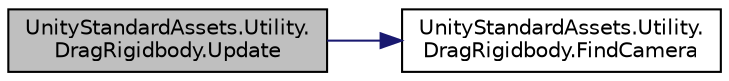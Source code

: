 digraph "UnityStandardAssets.Utility.DragRigidbody.Update"
{
 // LATEX_PDF_SIZE
  edge [fontname="Helvetica",fontsize="10",labelfontname="Helvetica",labelfontsize="10"];
  node [fontname="Helvetica",fontsize="10",shape=record];
  rankdir="LR";
  Node3 [label="UnityStandardAssets.Utility.\lDragRigidbody.Update",height=0.2,width=0.4,color="black", fillcolor="grey75", style="filled", fontcolor="black",tooltip=" "];
  Node3 -> Node4 [color="midnightblue",fontsize="10",style="solid",fontname="Helvetica"];
  Node4 [label="UnityStandardAssets.Utility.\lDragRigidbody.FindCamera",height=0.2,width=0.4,color="black", fillcolor="white", style="filled",URL="$class_unity_standard_assets_1_1_utility_1_1_drag_rigidbody.html#a2b1e596736580deaa056d4c867d93018",tooltip=" "];
}
